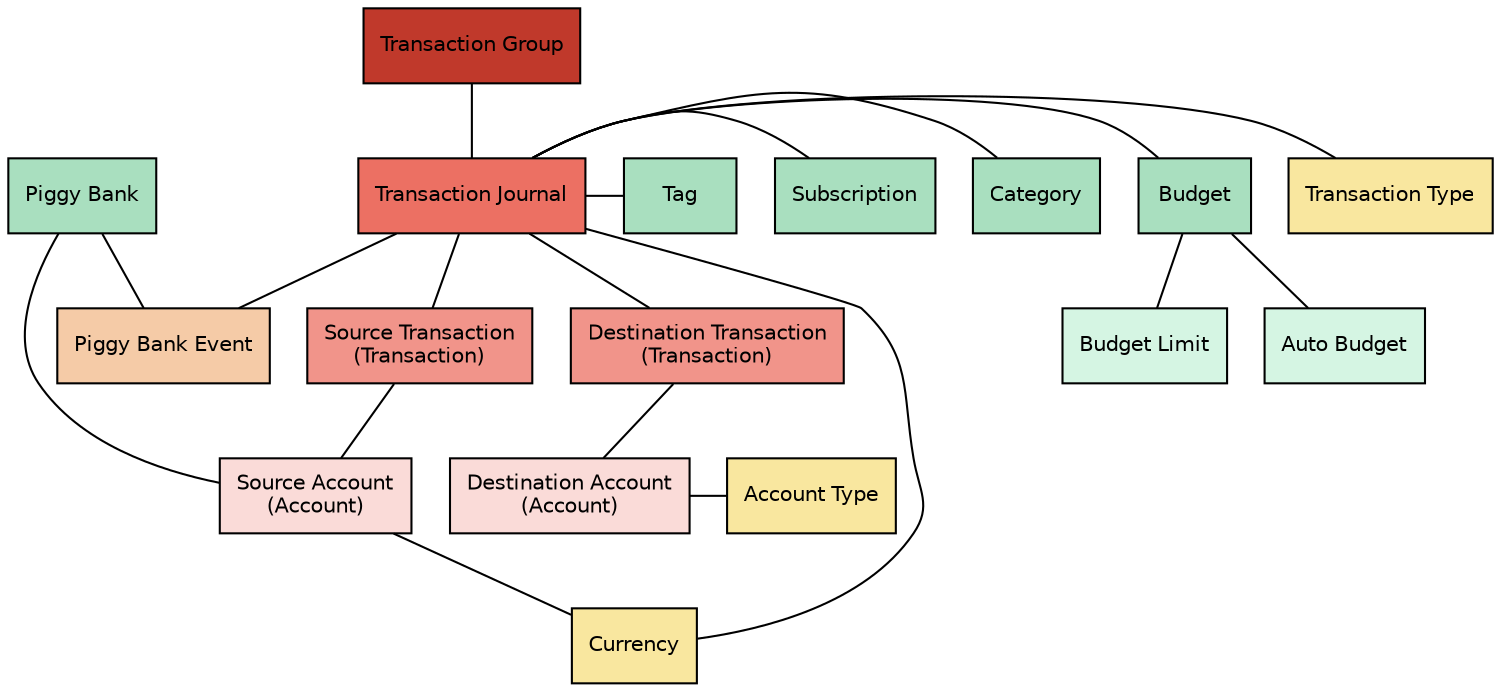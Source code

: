 digraph G {
    graph [fontname = "helvetica",fontsize = 10];
    node [fontname = "helvetica",fontsize = 10];
    edge [fontname = "helvetica",fontsize = 10];

    // dot -Tpng database.dot -o database.png

    "type"         [shape = box,style=filled,fillcolor="#f9e79f",label = "Transaction Type"];
    "src_account"      [shape = box,style=filled,fillcolor="#fadbd8",label = "Source Account\n(Account)"];
    "dst_account"      [shape = box,style=filled,fillcolor="#fadbd8",label = "Destination Account\n(Account)"];
    "account_type"     [shape = box,style=filled,fillcolor="#f9e79f",label = "Account Type"];
    "src_transaction"  [shape = box,style=filled,fillcolor="#f1948a",label = "Source Transaction\n(Transaction)"];
    "dst_transaction"  [shape = box,style=filled,fillcolor="#f1948a",label = "Destination Transaction\n(Transaction)"];

    "tj"           [shape = box,style=filled,fillcolor="#ec7063",label = "Transaction Journal"];
    "tgroup"       [shape = box,style=filled,fillcolor="#c0392b",label = "Transaction Group"];
    "budget"       [shape = box,style=filled,fillcolor="#a9dfbf",label = "Budget"];
    "category"     [shape = box,style=filled,fillcolor="#a9dfbf",label = "Category"];
    "currency"     [shape = box,style=filled,fillcolor="#f9e79f",label = "Currency"];
    "subscription"         [shape = box,style=filled,fillcolor="#a9dfbf",label = "Subscription"];
    "piggy"        [shape = box,style=filled,fillcolor="#a9dfbf",label = "Piggy Bank"];
    "piggy_event"  [shape = box,style=filled,fillcolor="#f5cba7",label = "Piggy Bank Event"];
    "tag"          [shape = box,style=filled,fillcolor="#a9dfbf",label = "Tag"];

    "budget_limit"       [shape = box,style=filled,fillcolor="#d5f5e3",label = "Budget Limit"];
    "auto_budget"       [shape = box,style=filled,fillcolor="#d5f5e3",label = "Auto Budget"];

    // group to account
    tgroup -> tj [arrowhead = none];
    tj -> src_transaction [arrowhead = none];
    tj -> dst_transaction [arrowhead = none];
    src_transaction -> src_account [arrowhead = none];
    dst_transaction -> dst_account [arrowhead = none];

    // link transaction journal to transaction type
    tj -> type [arrowhead = none];

    // link destination account to account type
    dst_account -> account_type [arrowhead = none];

    // meta data voor journal:
    tj -> budget [arrowhead = none];
    tj -> category [arrowhead = none];
    tj -> subscription [arrowhead = none];
    tj -> tag [arrowhead = none];

    // journal and account have a currency
    src_account -> currency [arrowhead = none];
    tj -> currency [arrowhead = none];

    // link piggy to event
    piggy -> src_account [arrowhead = none];
    piggy -> piggy_event [arrowhead = none];

    // link piggy to journal
    tj -> piggy_event [arrowhead = none];

    // link budget limit and auto budget
    budget -> budget_limit [arrowhead = none];
    budget -> auto_budget [arrowhead = none];

    {rank = same; tj; type; budget; category; subscription; tag}
    {rank = same; dst_account; account_type;}


    //
    //
    //type -> tj  [arrowhead = none];

    // budget -> tj [arrowhead = none];
    // category -> tj  [arrowhead = none];
    // subscription -> tj [arrowhead = none];
    // currency -> tj [arrowhead = none];
    // currency -> tj [arrowhead = none];
    // currency -> account [arrowhead = none];
    // tag -> tj [arrowhead = none];
    // account -> piggy [arrowhead = none];
    // account_type -> account [arrowhead = none];
    // piggy -> piggy_event [arrowhead = none];
    // tj -> piggy_event [arrowhead = none];

    // rule_group -> rule [arrowhead = none];
    // rule -> rule_action [arrowhead = none];
    // rule -> rule_trigger [arrowhead = none];

    // src_account -> account;
    // dst_account -> account;

    // src_transaction -> transaction;
    // dst_transaction -> transaction;

    // "recurrence"               [shape = box           ,style = filled,fillcolor = white,label = "Recurrence"];
    // "recurrence_transaction"   [shape = box           ,style = filled,fillcolor = white,label = "Recurring Transaction"];
    // "recurrence_repetition"    [shape = box           ,style = filled,fillcolor = white,label = "Recurring Repetition"];

    // recurrence -> recurrence_transaction;
    // recurrence -> recurrence_repetition;
    // "note"     [shape = box           ,style = filled,fillcolor = white,label = "Note"];
    // "attachment"     [shape = box           ,style = filled,fillcolor = white,label = "Attachment"];
    // "location"     [shape = box           ,style = filled,fillcolor = white,label = "Location"];



}
